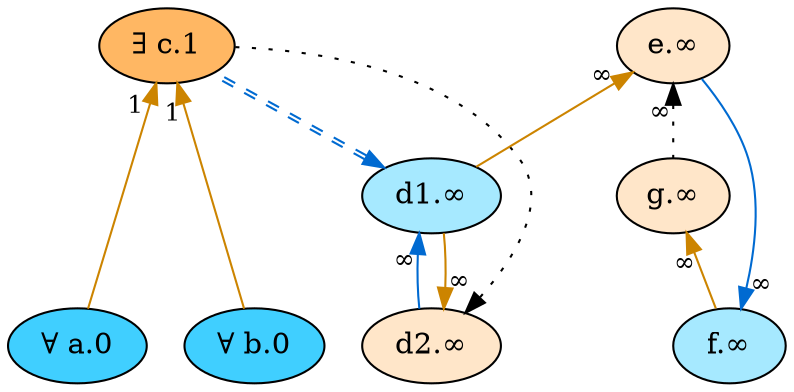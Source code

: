 digraph {
    // Node defaults can be set here if needed
    "a" [style="filled" fillcolor="#40cfff" label="∀ a.0" fontsize=14]
    "b" [style="filled" fillcolor="#40cfff" label="∀ b.0" fontsize=14]
    "c" [style="filled" fillcolor="#ffb763" label="∃ c.1" fontsize=14]
    "d1" [style="filled" fillcolor="#a6e9ff" label="d1.∞" fontsize=14]
    "d2" [style="filled" fillcolor="#ffe6c9" label="d2.∞" fontsize=14]
    "e" [style="filled" fillcolor="#ffe6c9" label="e.∞" fontsize=14]
    "f" [style="filled" fillcolor="#a6e9ff" label="f.∞" fontsize=14]
    "g" [style="filled" fillcolor="#ffe6c9" label="g.∞" fontsize=14]
    edge[labeldistance=1.5 fontsize=12]
    "c" -> "a" [color="#cc8400" style="solid" dir="back" taillabel="1" ]
    "c" -> "b" [color="#cc8400" style="solid" dir="back" taillabel="1" ]
    "d1" -> "c" [color="#006ad1:#006ad1" style="dashed" dir="back" taillabel="" constraint=false]
    "d2" -> "c" [color="black" style="dotted" dir="back" taillabel="" constraint=false]
    "d2" -> "d1" [color="#cc8400" style="solid" dir="back" taillabel="∞" ]
    "d1" -> "d2" [color="#006ad1" style="solid" dir="back" taillabel="∞" ]
    "e" -> "d1" [color="#cc8400" style="solid" dir="back" taillabel="∞" ]
    "e" -> "g" [color="black" style="dotted" dir="back" taillabel="∞" ]
    "f" -> "e" [color="#006ad1" style="solid" dir="back" taillabel="∞" ]
    "g" -> "f" [color="#cc8400" style="solid" dir="back" taillabel="∞" ]
    {rank = max a b}
    {rank = min c}
}